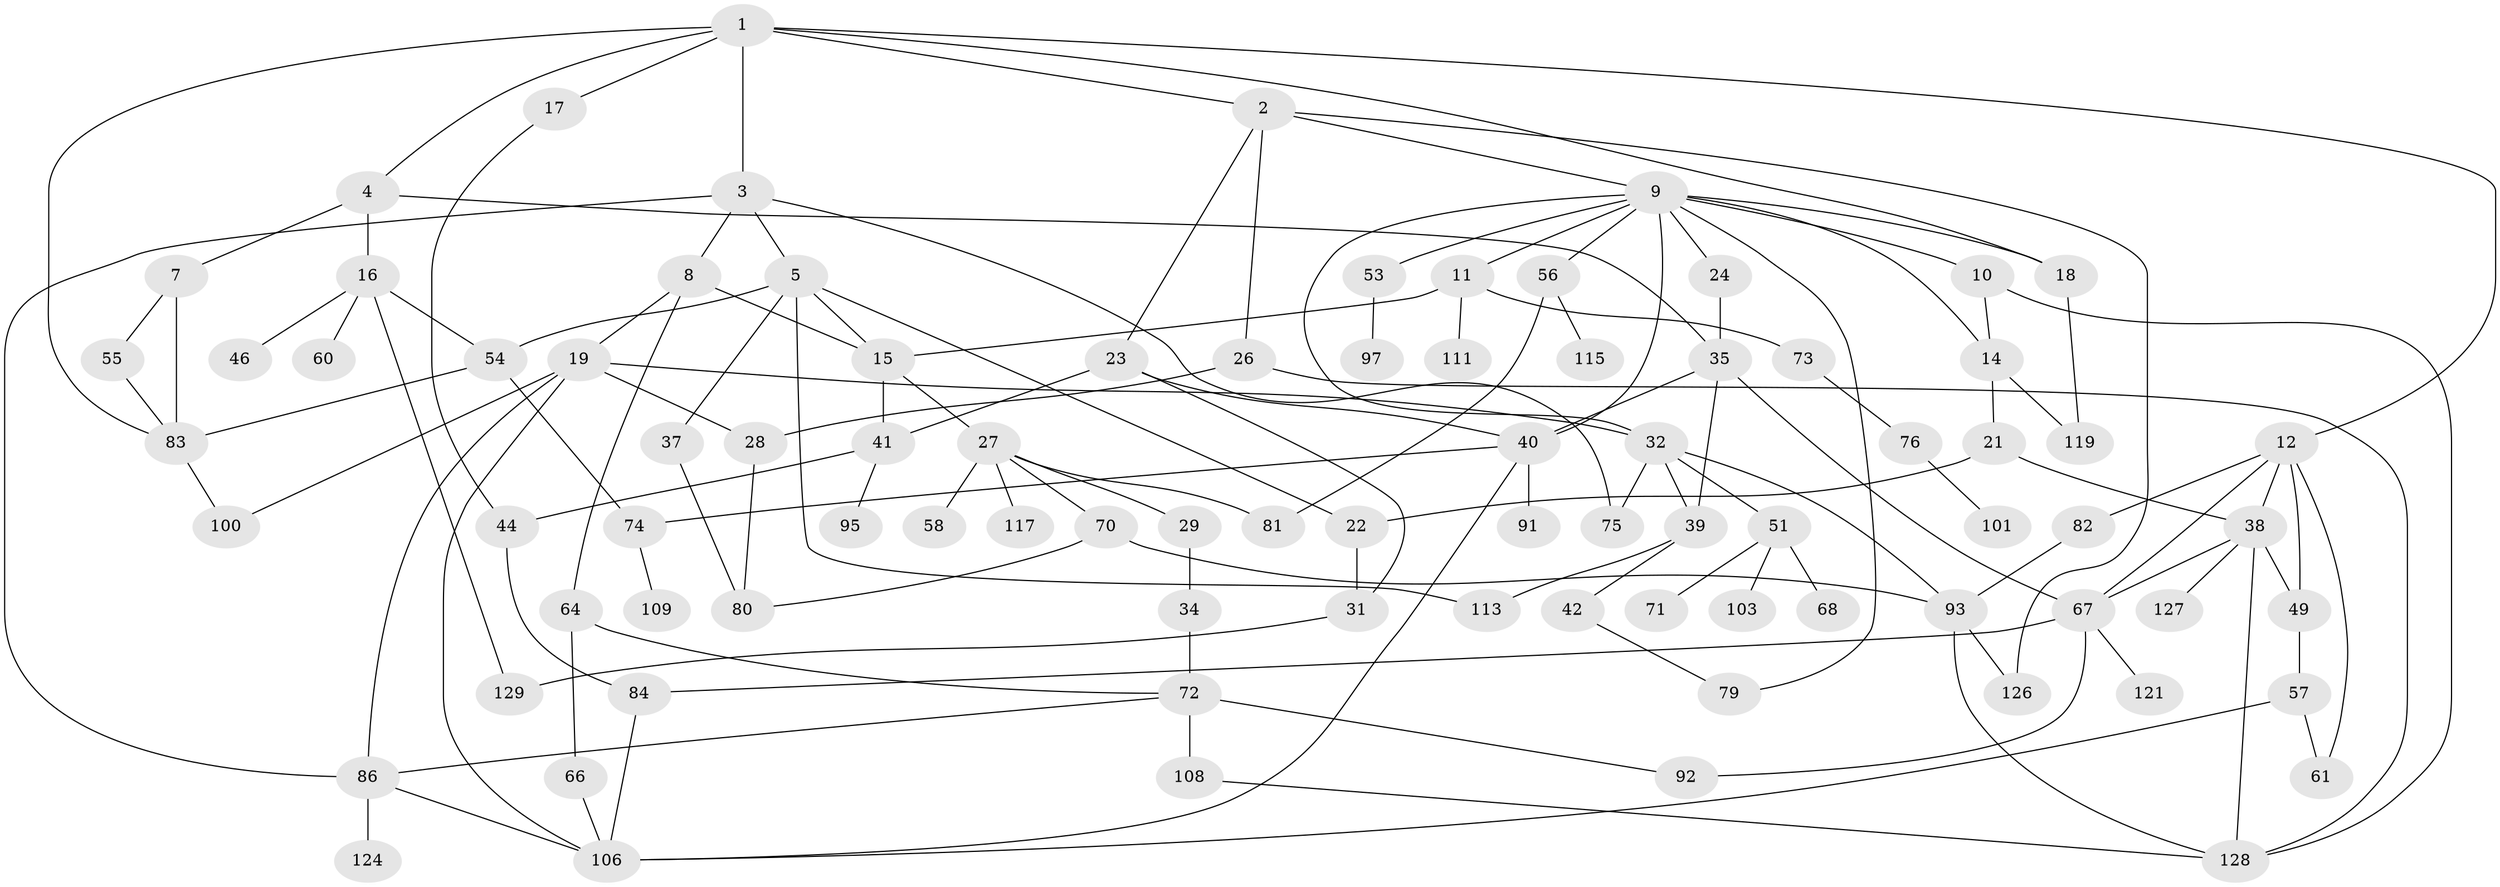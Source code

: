 // original degree distribution, {7: 0.007751937984496124, 5: 0.08527131782945736, 3: 0.23255813953488372, 4: 0.15503875968992248, 2: 0.32558139534883723, 8: 0.007751937984496124, 6: 0.015503875968992248, 1: 0.17054263565891473}
// Generated by graph-tools (version 1.1) at 2025/10/02/27/25 16:10:51]
// undirected, 87 vertices, 136 edges
graph export_dot {
graph [start="1"]
  node [color=gray90,style=filled];
  1 [super="+36"];
  2;
  3 [super="+69"];
  4 [super="+6"];
  5 [super="+98"];
  7 [super="+90"];
  8 [super="+13"];
  9 [super="+20"];
  10 [super="+99"];
  11 [super="+88"];
  12 [super="+33"];
  14 [super="+45"];
  15 [super="+104"];
  16 [super="+47"];
  17;
  18 [super="+48"];
  19 [super="+65"];
  21;
  22 [super="+25"];
  23 [super="+63"];
  24;
  26 [super="+30"];
  27 [super="+105"];
  28 [super="+102"];
  29;
  31 [super="+78"];
  32;
  34;
  35 [super="+118"];
  37;
  38 [super="+96"];
  39 [super="+77"];
  40 [super="+43"];
  41 [super="+59"];
  42 [super="+52"];
  44 [super="+50"];
  46;
  49 [super="+107"];
  51 [super="+62"];
  53;
  54;
  55 [super="+114"];
  56;
  57;
  58;
  60;
  61;
  64;
  66;
  67 [super="+85"];
  68;
  70;
  71 [super="+110"];
  72 [super="+122"];
  73;
  74 [super="+87"];
  75;
  76;
  79;
  80 [super="+94"];
  81;
  82;
  83 [super="+89"];
  84 [super="+112"];
  86 [super="+116"];
  91;
  92 [super="+125"];
  93 [super="+120"];
  95;
  97;
  100;
  101;
  103;
  106 [super="+123"];
  108;
  109;
  111;
  113;
  115;
  117;
  119;
  121;
  124;
  126;
  127;
  128;
  129;
  1 -- 2;
  1 -- 3;
  1 -- 4;
  1 -- 12;
  1 -- 17;
  1 -- 83;
  1 -- 18;
  2 -- 9;
  2 -- 23;
  2 -- 26;
  2 -- 126;
  3 -- 5;
  3 -- 8;
  3 -- 86;
  3 -- 75;
  4 -- 35;
  4 -- 16;
  4 -- 7;
  5 -- 22;
  5 -- 37;
  5 -- 113;
  5 -- 54;
  5 -- 15;
  7 -- 55;
  7 -- 83;
  8 -- 19;
  8 -- 64;
  8 -- 15;
  9 -- 10;
  9 -- 11;
  9 -- 14;
  9 -- 18;
  9 -- 53;
  9 -- 56;
  9 -- 32;
  9 -- 24;
  9 -- 40;
  9 -- 79;
  10 -- 128;
  10 -- 14;
  11 -- 73;
  11 -- 111;
  11 -- 15;
  12 -- 67;
  12 -- 82;
  12 -- 38;
  12 -- 49;
  12 -- 61;
  14 -- 21;
  14 -- 119;
  15 -- 27;
  15 -- 41;
  16 -- 46;
  16 -- 129;
  16 -- 60;
  16 -- 54;
  17 -- 44;
  18 -- 119;
  19 -- 100;
  19 -- 32;
  19 -- 106;
  19 -- 86;
  19 -- 28;
  21 -- 38;
  21 -- 22;
  22 -- 31;
  23 -- 40;
  23 -- 41;
  23 -- 31;
  24 -- 35;
  26 -- 28;
  26 -- 128;
  27 -- 29;
  27 -- 58;
  27 -- 70;
  27 -- 117;
  27 -- 81;
  28 -- 80;
  29 -- 34;
  31 -- 129;
  32 -- 39;
  32 -- 51;
  32 -- 75;
  32 -- 93;
  34 -- 72;
  35 -- 39;
  35 -- 40;
  35 -- 67;
  37 -- 80;
  38 -- 127;
  38 -- 49;
  38 -- 128;
  38 -- 67;
  39 -- 42;
  39 -- 113;
  40 -- 74;
  40 -- 106;
  40 -- 91;
  41 -- 95;
  41 -- 44;
  42 -- 79;
  44 -- 84;
  49 -- 57;
  51 -- 68;
  51 -- 103;
  51 -- 71;
  53 -- 97;
  54 -- 74;
  54 -- 83;
  55 -- 83;
  56 -- 81;
  56 -- 115;
  57 -- 61;
  57 -- 106;
  64 -- 66;
  64 -- 72;
  66 -- 106;
  67 -- 92;
  67 -- 84;
  67 -- 121;
  70 -- 80;
  70 -- 93;
  72 -- 108 [weight=2];
  72 -- 86;
  72 -- 92;
  73 -- 76;
  74 -- 109;
  76 -- 101;
  82 -- 93;
  83 -- 100;
  84 -- 106;
  86 -- 106;
  86 -- 124;
  93 -- 128;
  93 -- 126;
  108 -- 128;
}
